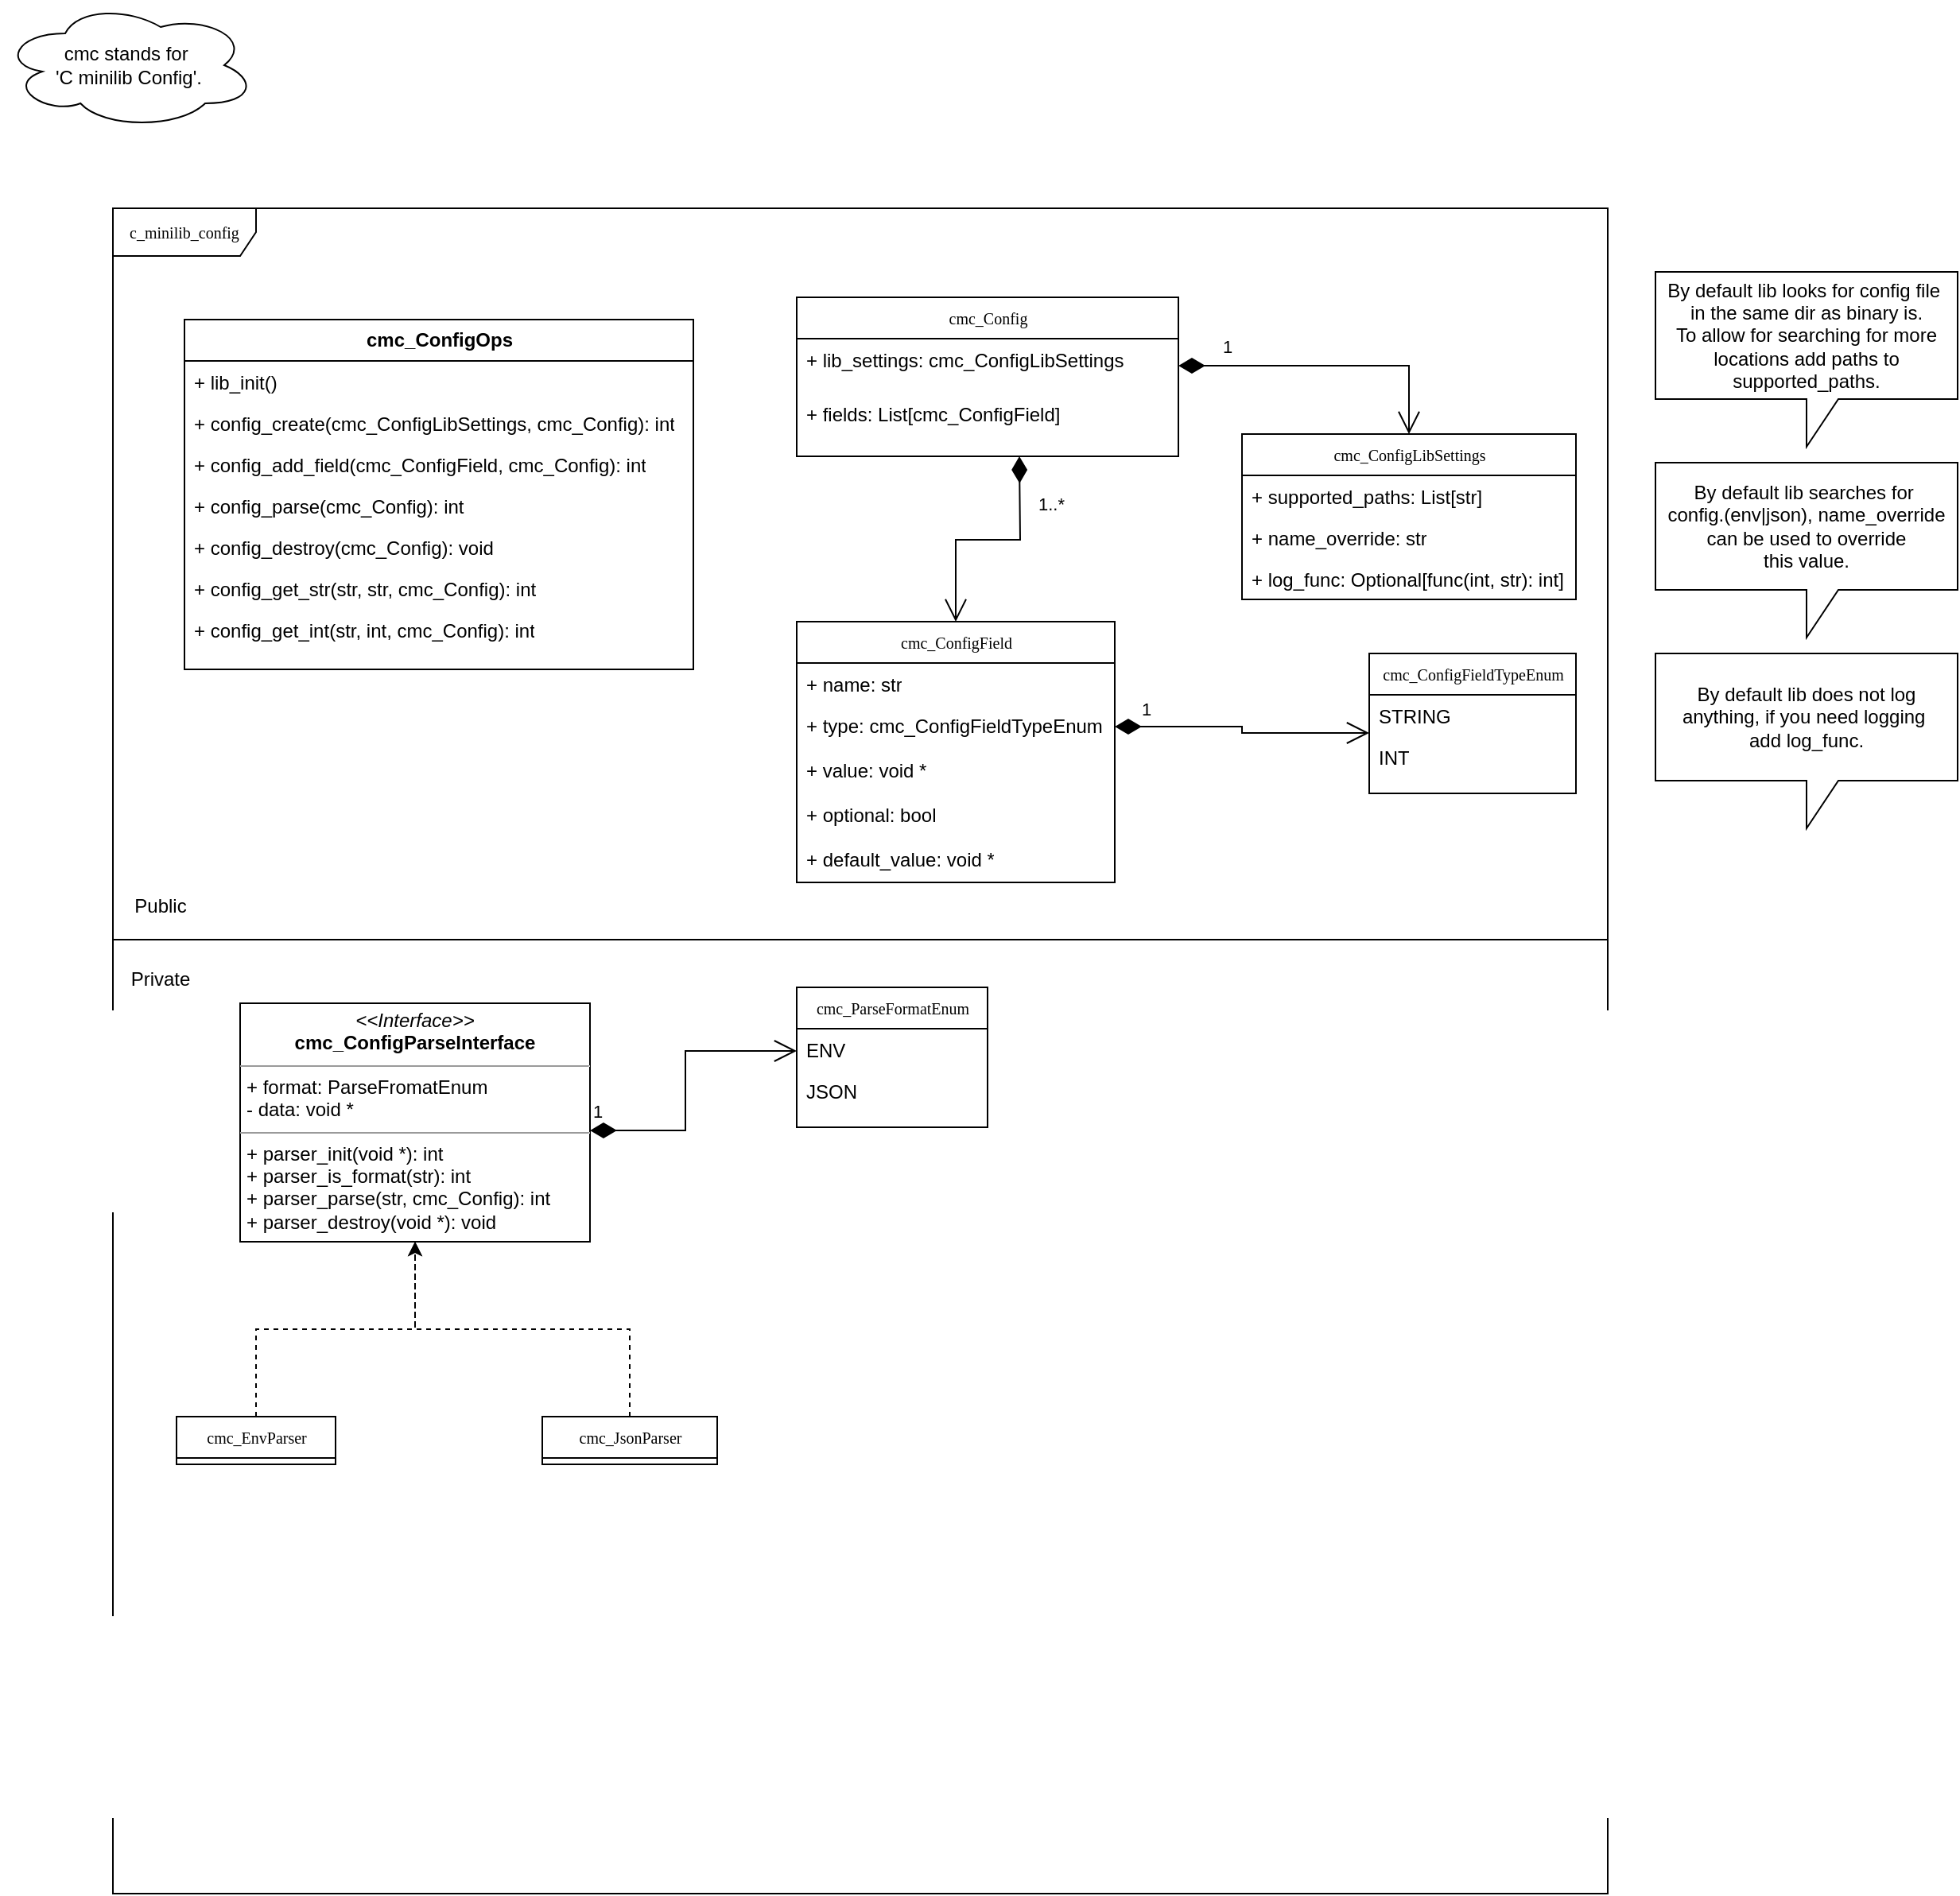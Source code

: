 <mxfile version="26.1.3" pages="2">
  <diagram name="Data structures" id="c4acf3e9-155e-7222-9cf6-157b1a14988f">
    <mxGraphModel dx="2106" dy="2725" grid="1" gridSize="10" guides="1" tooltips="1" connect="1" arrows="1" fold="1" page="1" pageScale="1" pageWidth="850" pageHeight="1100" background="none" math="0" shadow="0">
      <root>
        <mxCell id="0" />
        <mxCell id="1" parent="0" />
        <mxCell id="17acba5748e5396b-20" value="cmc_ConfigLibSettings" style="swimlane;html=1;fontStyle=0;childLayout=stackLayout;horizontal=1;startSize=26;fillColor=none;horizontalStack=0;resizeParent=1;resizeLast=0;collapsible=1;marginBottom=0;swimlaneFillColor=#ffffff;rounded=0;shadow=0;comic=0;labelBackgroundColor=none;strokeWidth=1;fontFamily=Verdana;fontSize=10;align=center;" parent="1" vertex="1">
          <mxGeometry x="730" y="182" width="210" height="104" as="geometry">
            <mxRectangle x="350" y="42" width="80" height="30" as="alternateBounds" />
          </mxGeometry>
        </mxCell>
        <mxCell id="17acba5748e5396b-21" value="+ supported_paths: List[str]" style="text;html=1;strokeColor=none;fillColor=none;align=left;verticalAlign=top;spacingLeft=4;spacingRight=4;whiteSpace=wrap;overflow=hidden;rotatable=0;points=[[0,0.5],[1,0.5]];portConstraint=eastwest;" parent="17acba5748e5396b-20" vertex="1">
          <mxGeometry y="26" width="210" height="26" as="geometry" />
        </mxCell>
        <mxCell id="17acba5748e5396b-24" value="+ name_override: str" style="text;html=1;strokeColor=none;fillColor=none;align=left;verticalAlign=top;spacingLeft=4;spacingRight=4;whiteSpace=wrap;overflow=hidden;rotatable=0;points=[[0,0.5],[1,0.5]];portConstraint=eastwest;" parent="17acba5748e5396b-20" vertex="1">
          <mxGeometry y="52" width="210" height="26" as="geometry" />
        </mxCell>
        <mxCell id="7bNe5wSm_ZK88d3_lxAd-1" value="+ log_func: Optional[func(int, str): int]" style="text;html=1;strokeColor=none;fillColor=none;align=left;verticalAlign=top;spacingLeft=4;spacingRight=4;whiteSpace=wrap;overflow=hidden;rotatable=0;points=[[0,0.5],[1,0.5]];portConstraint=eastwest;" vertex="1" parent="17acba5748e5396b-20">
          <mxGeometry y="78" width="210" height="26" as="geometry" />
        </mxCell>
        <mxCell id="fTavBBmCNY1JCzPe186X-1" value="cmc_Config" style="swimlane;html=1;fontStyle=0;childLayout=stackLayout;horizontal=1;startSize=26;fillColor=none;horizontalStack=0;resizeParent=1;resizeLast=0;collapsible=1;marginBottom=0;swimlaneFillColor=#ffffff;rounded=0;shadow=0;comic=0;labelBackgroundColor=none;strokeWidth=1;fontFamily=Verdana;fontSize=10;align=center;" parent="1" vertex="1">
          <mxGeometry x="450" y="96" width="240" height="100" as="geometry" />
        </mxCell>
        <mxCell id="fTavBBmCNY1JCzPe186X-3" value="+ lib_settings: cmc_ConfigLibSettings" style="text;html=1;strokeColor=none;fillColor=none;align=left;verticalAlign=top;spacingLeft=4;spacingRight=4;whiteSpace=wrap;overflow=hidden;rotatable=0;points=[[0,0.5],[1,0.5]];portConstraint=eastwest;" parent="fTavBBmCNY1JCzPe186X-1" vertex="1">
          <mxGeometry y="26" width="240" height="34" as="geometry" />
        </mxCell>
        <mxCell id="fTavBBmCNY1JCzPe186X-2" value="+ fields: List[cmc_ConfigField]" style="text;html=1;strokeColor=none;fillColor=none;align=left;verticalAlign=top;spacingLeft=4;spacingRight=4;whiteSpace=wrap;overflow=hidden;rotatable=0;points=[[0,0.5],[1,0.5]];portConstraint=eastwest;" parent="fTavBBmCNY1JCzPe186X-1" vertex="1">
          <mxGeometry y="60" width="240" height="26" as="geometry" />
        </mxCell>
        <mxCell id="fTavBBmCNY1JCzPe186X-5" value="cmc_ConfigField" style="swimlane;html=1;fontStyle=0;childLayout=stackLayout;horizontal=1;startSize=26;fillColor=none;horizontalStack=0;resizeParent=1;resizeLast=0;collapsible=1;marginBottom=0;swimlaneFillColor=#ffffff;rounded=0;shadow=0;comic=0;labelBackgroundColor=none;strokeWidth=1;fontFamily=Verdana;fontSize=10;align=center;" parent="1" vertex="1">
          <mxGeometry x="450" y="300" width="200" height="164" as="geometry" />
        </mxCell>
        <mxCell id="fTavBBmCNY1JCzPe186X-6" value="+ name: str" style="text;html=1;strokeColor=none;fillColor=none;align=left;verticalAlign=top;spacingLeft=4;spacingRight=4;whiteSpace=wrap;overflow=hidden;rotatable=0;points=[[0,0.5],[1,0.5]];portConstraint=eastwest;" parent="fTavBBmCNY1JCzPe186X-5" vertex="1">
          <mxGeometry y="26" width="200" height="26" as="geometry" />
        </mxCell>
        <mxCell id="fTavBBmCNY1JCzPe186X-7" value="+ type: cmc_ConfigFieldTypeEnum" style="text;html=1;strokeColor=none;fillColor=none;align=left;verticalAlign=top;spacingLeft=4;spacingRight=4;whiteSpace=wrap;overflow=hidden;rotatable=0;points=[[0,0.5],[1,0.5]];portConstraint=eastwest;" parent="fTavBBmCNY1JCzPe186X-5" vertex="1">
          <mxGeometry y="52" width="200" height="28" as="geometry" />
        </mxCell>
        <mxCell id="fTavBBmCNY1JCzPe186X-14" value="+ value: void *" style="text;html=1;strokeColor=none;fillColor=none;align=left;verticalAlign=top;spacingLeft=4;spacingRight=4;whiteSpace=wrap;overflow=hidden;rotatable=0;points=[[0,0.5],[1,0.5]];portConstraint=eastwest;" parent="fTavBBmCNY1JCzPe186X-5" vertex="1">
          <mxGeometry y="80" width="200" height="28" as="geometry" />
        </mxCell>
        <mxCell id="lc1ZYweIaqk8mt9GpcHj-3" value="+ optional: bool" style="text;html=1;strokeColor=none;fillColor=none;align=left;verticalAlign=top;spacingLeft=4;spacingRight=4;whiteSpace=wrap;overflow=hidden;rotatable=0;points=[[0,0.5],[1,0.5]];portConstraint=eastwest;" vertex="1" parent="fTavBBmCNY1JCzPe186X-5">
          <mxGeometry y="108" width="200" height="28" as="geometry" />
        </mxCell>
        <mxCell id="lc1ZYweIaqk8mt9GpcHj-2" value="+ default_value: void *" style="text;html=1;strokeColor=none;fillColor=none;align=left;verticalAlign=top;spacingLeft=4;spacingRight=4;whiteSpace=wrap;overflow=hidden;rotatable=0;points=[[0,0.5],[1,0.5]];portConstraint=eastwest;" vertex="1" parent="fTavBBmCNY1JCzPe186X-5">
          <mxGeometry y="136" width="200" height="28" as="geometry" />
        </mxCell>
        <mxCell id="fTavBBmCNY1JCzPe186X-10" value="cmc_ConfigFieldTypeEnum" style="swimlane;html=1;fontStyle=0;childLayout=stackLayout;horizontal=1;startSize=26;fillColor=none;horizontalStack=0;resizeParent=1;resizeLast=0;collapsible=1;marginBottom=0;swimlaneFillColor=#ffffff;rounded=0;shadow=0;comic=0;labelBackgroundColor=none;strokeWidth=1;fontFamily=Verdana;fontSize=10;align=center;" parent="1" vertex="1">
          <mxGeometry x="810" y="320" width="130" height="88" as="geometry" />
        </mxCell>
        <mxCell id="fTavBBmCNY1JCzPe186X-11" value="STRING" style="text;html=1;strokeColor=none;fillColor=none;align=left;verticalAlign=top;spacingLeft=4;spacingRight=4;whiteSpace=wrap;overflow=hidden;rotatable=0;points=[[0,0.5],[1,0.5]];portConstraint=eastwest;" parent="fTavBBmCNY1JCzPe186X-10" vertex="1">
          <mxGeometry y="26" width="130" height="26" as="geometry" />
        </mxCell>
        <mxCell id="fTavBBmCNY1JCzPe186X-12" value="INT" style="text;html=1;strokeColor=none;fillColor=none;align=left;verticalAlign=top;spacingLeft=4;spacingRight=4;whiteSpace=wrap;overflow=hidden;rotatable=0;points=[[0,0.5],[1,0.5]];portConstraint=eastwest;" parent="fTavBBmCNY1JCzPe186X-10" vertex="1">
          <mxGeometry y="52" width="130" height="26" as="geometry" />
        </mxCell>
        <mxCell id="fTavBBmCNY1JCzPe186X-25" value="1" style="endArrow=open;html=1;endSize=12;startArrow=diamondThin;startSize=14;startFill=1;edgeStyle=orthogonalEdgeStyle;align=left;verticalAlign=bottom;rounded=0;entryX=0;entryY=0.923;entryDx=0;entryDy=0;entryPerimeter=0;exitX=1;exitY=0.5;exitDx=0;exitDy=0;" parent="1" edge="1" target="fTavBBmCNY1JCzPe186X-11" source="fTavBBmCNY1JCzPe186X-7">
          <mxGeometry x="-0.818" y="2" relative="1" as="geometry">
            <mxPoint x="650" y="348" as="sourcePoint" />
            <mxPoint x="760" y="348" as="targetPoint" />
            <mxPoint as="offset" />
          </mxGeometry>
        </mxCell>
        <mxCell id="fTavBBmCNY1JCzPe186X-26" value="1..*" style="endArrow=open;html=1;endSize=12;startArrow=diamondThin;startSize=14;startFill=1;edgeStyle=orthogonalEdgeStyle;align=left;verticalAlign=bottom;rounded=0;entryX=0.5;entryY=0;entryDx=0;entryDy=0;" parent="1" target="fTavBBmCNY1JCzPe186X-5" edge="1">
          <mxGeometry x="-0.455" y="10" relative="1" as="geometry">
            <mxPoint x="590" y="196" as="sourcePoint" />
            <mxPoint x="730" y="186" as="targetPoint" />
            <mxPoint as="offset" />
          </mxGeometry>
        </mxCell>
        <mxCell id="fTavBBmCNY1JCzPe186X-27" value="1" style="endArrow=open;html=1;endSize=12;startArrow=diamondThin;startSize=14;startFill=1;edgeStyle=orthogonalEdgeStyle;align=left;verticalAlign=bottom;rounded=0;entryX=0.5;entryY=0;entryDx=0;entryDy=0;" parent="1" source="fTavBBmCNY1JCzPe186X-3" target="17acba5748e5396b-20" edge="1">
          <mxGeometry x="-0.728" y="3" relative="1" as="geometry">
            <mxPoint x="660" y="126" as="sourcePoint" />
            <mxPoint x="820" y="126" as="targetPoint" />
            <mxPoint as="offset" />
          </mxGeometry>
        </mxCell>
        <mxCell id="fTavBBmCNY1JCzPe186X-28" value="&lt;b style=&quot;font-family: Helvetica; font-size: 12px;&quot;&gt;cmc_ConfigOps&lt;/b&gt;" style="swimlane;html=1;fontStyle=0;childLayout=stackLayout;horizontal=1;startSize=26;fillColor=none;horizontalStack=0;resizeParent=1;resizeLast=0;collapsible=1;marginBottom=0;swimlaneFillColor=#ffffff;rounded=0;shadow=0;comic=0;labelBackgroundColor=none;strokeWidth=1;fontFamily=Verdana;fontSize=10;align=center;" parent="1" vertex="1">
          <mxGeometry x="65" y="110" width="320" height="220" as="geometry" />
        </mxCell>
        <mxCell id="fTavBBmCNY1JCzPe186X-30" value="+ lib_init()" style="text;html=1;strokeColor=none;fillColor=none;align=left;verticalAlign=top;spacingLeft=4;spacingRight=4;whiteSpace=wrap;overflow=hidden;rotatable=0;points=[[0,0.5],[1,0.5]];portConstraint=eastwest;" parent="fTavBBmCNY1JCzPe186X-28" vertex="1">
          <mxGeometry y="26" width="320" height="26" as="geometry" />
        </mxCell>
        <mxCell id="fTavBBmCNY1JCzPe186X-31" value="&lt;div&gt;+ config_create(cmc_ConfigLibSettings, cmc_Config): int&lt;/div&gt;&lt;div&gt;&lt;br&gt;&lt;/div&gt;" style="text;html=1;strokeColor=none;fillColor=none;align=left;verticalAlign=top;spacingLeft=4;spacingRight=4;whiteSpace=wrap;overflow=hidden;rotatable=0;points=[[0,0.5],[1,0.5]];portConstraint=eastwest;" parent="fTavBBmCNY1JCzPe186X-28" vertex="1">
          <mxGeometry y="52" width="320" height="26" as="geometry" />
        </mxCell>
        <mxCell id="fTavBBmCNY1JCzPe186X-32" value="+ config_add_field(cmc_ConfigField, cmc_Config): int" style="text;html=1;strokeColor=none;fillColor=none;align=left;verticalAlign=top;spacingLeft=4;spacingRight=4;whiteSpace=wrap;overflow=hidden;rotatable=0;points=[[0,0.5],[1,0.5]];portConstraint=eastwest;" parent="fTavBBmCNY1JCzPe186X-28" vertex="1">
          <mxGeometry y="78" width="320" height="26" as="geometry" />
        </mxCell>
        <mxCell id="fTavBBmCNY1JCzPe186X-33" value="&lt;div&gt;+ config_parse(cmc_Config): int&lt;/div&gt;&lt;div&gt;&lt;br&gt;&lt;/div&gt;" style="text;html=1;strokeColor=none;fillColor=none;align=left;verticalAlign=top;spacingLeft=4;spacingRight=4;whiteSpace=wrap;overflow=hidden;rotatable=0;points=[[0,0.5],[1,0.5]];portConstraint=eastwest;" parent="fTavBBmCNY1JCzPe186X-28" vertex="1">
          <mxGeometry y="104" width="320" height="26" as="geometry" />
        </mxCell>
        <mxCell id="fTavBBmCNY1JCzPe186X-34" value="&lt;div&gt;+ config_destroy(cmc_Config): void&lt;/div&gt;&lt;div&gt;&lt;br&gt;&lt;/div&gt;&lt;div&gt;&lt;br&gt;&lt;/div&gt;" style="text;html=1;strokeColor=none;fillColor=none;align=left;verticalAlign=top;spacingLeft=4;spacingRight=4;whiteSpace=wrap;overflow=hidden;rotatable=0;points=[[0,0.5],[1,0.5]];portConstraint=eastwest;" parent="fTavBBmCNY1JCzPe186X-28" vertex="1">
          <mxGeometry y="130" width="320" height="26" as="geometry" />
        </mxCell>
        <mxCell id="fTavBBmCNY1JCzPe186X-35" value="+ config_get_str(str, str, cmc_Config): int" style="text;html=1;strokeColor=none;fillColor=none;align=left;verticalAlign=top;spacingLeft=4;spacingRight=4;whiteSpace=wrap;overflow=hidden;rotatable=0;points=[[0,0.5],[1,0.5]];portConstraint=eastwest;" parent="fTavBBmCNY1JCzPe186X-28" vertex="1">
          <mxGeometry y="156" width="320" height="26" as="geometry" />
        </mxCell>
        <mxCell id="fTavBBmCNY1JCzPe186X-36" value="&lt;span style=&quot;text-wrap-mode: nowrap;&quot;&gt;+ config_get_int(str, int, cmc_Config): int&lt;/span&gt;" style="text;html=1;strokeColor=none;fillColor=none;align=left;verticalAlign=top;spacingLeft=4;spacingRight=4;whiteSpace=wrap;overflow=hidden;rotatable=0;points=[[0,0.5],[1,0.5]];portConstraint=eastwest;" parent="fTavBBmCNY1JCzPe186X-28" vertex="1">
          <mxGeometry y="182" width="320" height="26" as="geometry" />
        </mxCell>
        <mxCell id="fTavBBmCNY1JCzPe186X-44" value="Public" style="text;html=1;align=center;verticalAlign=middle;whiteSpace=wrap;rounded=0;" parent="1" vertex="1">
          <mxGeometry x="20" y="464" width="60" height="30" as="geometry" />
        </mxCell>
        <mxCell id="fTavBBmCNY1JCzPe186X-45" value="Private" style="text;html=1;align=center;verticalAlign=middle;whiteSpace=wrap;rounded=0;" parent="1" vertex="1">
          <mxGeometry x="20" y="510" width="60" height="30" as="geometry" />
        </mxCell>
        <mxCell id="fTavBBmCNY1JCzPe186X-46" value="cmc_ParseFormatEnum" style="swimlane;html=1;fontStyle=0;childLayout=stackLayout;horizontal=1;startSize=26;fillColor=none;horizontalStack=0;resizeParent=1;resizeLast=0;collapsible=1;marginBottom=0;swimlaneFillColor=#ffffff;rounded=0;shadow=0;comic=0;labelBackgroundColor=none;strokeWidth=1;fontFamily=Verdana;fontSize=10;align=center;" parent="1" vertex="1">
          <mxGeometry x="450" y="530" width="120" height="88" as="geometry" />
        </mxCell>
        <mxCell id="fTavBBmCNY1JCzPe186X-47" value="ENV" style="text;html=1;strokeColor=none;fillColor=none;align=left;verticalAlign=top;spacingLeft=4;spacingRight=4;whiteSpace=wrap;overflow=hidden;rotatable=0;points=[[0,0.5],[1,0.5]];portConstraint=eastwest;" parent="fTavBBmCNY1JCzPe186X-46" vertex="1">
          <mxGeometry y="26" width="120" height="26" as="geometry" />
        </mxCell>
        <mxCell id="fTavBBmCNY1JCzPe186X-48" value="JSON" style="text;html=1;strokeColor=none;fillColor=none;align=left;verticalAlign=top;spacingLeft=4;spacingRight=4;whiteSpace=wrap;overflow=hidden;rotatable=0;points=[[0,0.5],[1,0.5]];portConstraint=eastwest;" parent="fTavBBmCNY1JCzPe186X-46" vertex="1">
          <mxGeometry y="52" width="120" height="26" as="geometry" />
        </mxCell>
        <mxCell id="fTavBBmCNY1JCzPe186X-52" value="&lt;p style=&quot;margin:0px;margin-top:4px;text-align:center;&quot;&gt;&lt;i&gt;&amp;lt;&amp;lt;Interface&amp;gt;&amp;gt;&lt;/i&gt;&lt;br&gt;&lt;b&gt;cmc_ConfigParseInterface&lt;/b&gt;&lt;/p&gt;&lt;hr size=&quot;1&quot;&gt;&lt;p style=&quot;margin:0px;margin-left:4px;&quot;&gt;+ format: ParseFromatEnum&lt;br&gt;&lt;/p&gt;&lt;p style=&quot;margin:0px;margin-left:4px;&quot;&gt;- data: void *&lt;/p&gt;&lt;hr size=&quot;1&quot;&gt;&lt;p style=&quot;margin:0px;margin-left:4px;&quot;&gt;+ parser_init(void *): int&lt;br&gt;+ parser_is_format(str): int&lt;/p&gt;&lt;p style=&quot;margin:0px;margin-left:4px;&quot;&gt;+ parser_parse(str, cmc_Config): int&lt;br&gt;+ parser_destroy(void *): void&lt;/p&gt;" style="verticalAlign=top;align=left;overflow=fill;fontSize=12;fontFamily=Helvetica;html=1;rounded=0;shadow=0;comic=0;labelBackgroundColor=none;strokeWidth=1" parent="1" vertex="1">
          <mxGeometry x="100" y="540" width="220" height="150" as="geometry" />
        </mxCell>
        <mxCell id="fTavBBmCNY1JCzPe186X-64" value="" style="edgeStyle=orthogonalEdgeStyle;rounded=0;orthogonalLoop=1;jettySize=auto;html=1;dashed=1;" parent="1" source="fTavBBmCNY1JCzPe186X-54" target="fTavBBmCNY1JCzPe186X-52" edge="1">
          <mxGeometry relative="1" as="geometry" />
        </mxCell>
        <mxCell id="fTavBBmCNY1JCzPe186X-54" value="cmc_EnvParser" style="swimlane;html=1;fontStyle=0;childLayout=stackLayout;horizontal=1;startSize=26;fillColor=none;horizontalStack=0;resizeParent=1;resizeLast=0;collapsible=1;marginBottom=0;swimlaneFillColor=#ffffff;rounded=0;shadow=0;comic=0;labelBackgroundColor=none;strokeWidth=1;fontFamily=Verdana;fontSize=10;align=center;" parent="1" vertex="1" collapsed="1">
          <mxGeometry x="60" y="800" width="100" height="30" as="geometry">
            <mxRectangle x="60" y="770" width="160" height="70" as="alternateBounds" />
          </mxGeometry>
        </mxCell>
        <mxCell id="fTavBBmCNY1JCzPe186X-66" value="" style="edgeStyle=orthogonalEdgeStyle;rounded=0;orthogonalLoop=1;jettySize=auto;html=1;entryX=0.5;entryY=1;entryDx=0;entryDy=0;dashed=1;" parent="1" source="fTavBBmCNY1JCzPe186X-62" target="fTavBBmCNY1JCzPe186X-52" edge="1">
          <mxGeometry relative="1" as="geometry">
            <mxPoint x="370" y="685" as="targetPoint" />
          </mxGeometry>
        </mxCell>
        <mxCell id="fTavBBmCNY1JCzPe186X-62" value="cmc_JsonParser" style="swimlane;html=1;fontStyle=0;childLayout=stackLayout;horizontal=1;startSize=26;fillColor=none;horizontalStack=0;resizeParent=1;resizeLast=0;collapsible=1;marginBottom=0;swimlaneFillColor=#ffffff;rounded=0;shadow=0;comic=0;labelBackgroundColor=none;strokeWidth=1;fontFamily=Verdana;fontSize=10;align=center;" parent="1" vertex="1" collapsed="1">
          <mxGeometry x="290" y="800" width="110" height="30" as="geometry">
            <mxRectangle x="290" y="770" width="160" height="70" as="alternateBounds" />
          </mxGeometry>
        </mxCell>
        <mxCell id="fTavBBmCNY1JCzPe186X-67" value="1" style="endArrow=open;html=1;endSize=12;startArrow=diamondThin;startSize=14;startFill=1;edgeStyle=orthogonalEdgeStyle;align=left;verticalAlign=bottom;rounded=0;" parent="1" edge="1">
          <mxGeometry x="-1" y="3" relative="1" as="geometry">
            <mxPoint x="320" y="620" as="sourcePoint" />
            <mxPoint x="450" y="570" as="targetPoint" />
            <Array as="points">
              <mxPoint x="380" y="620" />
              <mxPoint x="380" y="570" />
            </Array>
          </mxGeometry>
        </mxCell>
        <mxCell id="fTavBBmCNY1JCzPe186X-71" value="cmc stands for&amp;nbsp;&lt;div&gt;&#39;C minilib Config&#39;.&lt;/div&gt;" style="ellipse;shape=cloud;whiteSpace=wrap;html=1;" parent="1" vertex="1">
          <mxGeometry x="-50" y="-90" width="160" height="80" as="geometry" />
        </mxCell>
        <mxCell id="JeHgaarmfqv1zzxnwQzg-4" value="By default lib searches for&amp;nbsp;&lt;br&gt;config.(env|json), name_override can be used to override&lt;div&gt;this value.&lt;/div&gt;" style="shape=callout;whiteSpace=wrap;html=1;perimeter=calloutPerimeter;" vertex="1" parent="1">
          <mxGeometry x="990" y="200" width="190" height="110" as="geometry" />
        </mxCell>
        <mxCell id="JeHgaarmfqv1zzxnwQzg-6" value="By default lib looks for config file&amp;nbsp;&lt;div&gt;in the same dir as binary is.&lt;/div&gt;&lt;div&gt;To allow for searching for more locations add paths to supported_paths.&lt;/div&gt;" style="shape=callout;whiteSpace=wrap;html=1;perimeter=calloutPerimeter;" vertex="1" parent="1">
          <mxGeometry x="990" y="80" width="190" height="110" as="geometry" />
        </mxCell>
        <mxCell id="fTavBBmCNY1JCzPe186X-43" value="" style="endArrow=none;html=1;rounded=0;" parent="1" edge="1">
          <mxGeometry width="50" height="50" relative="1" as="geometry">
            <mxPoint x="20" y="500" as="sourcePoint" />
            <mxPoint x="960" y="500" as="targetPoint" />
          </mxGeometry>
        </mxCell>
        <mxCell id="7bNe5wSm_ZK88d3_lxAd-2" value="By default lib does not log anything, if you need logging&amp;nbsp;&lt;br&gt;&lt;div&gt;add log_func.&lt;/div&gt;" style="shape=callout;whiteSpace=wrap;html=1;perimeter=calloutPerimeter;" vertex="1" parent="1">
          <mxGeometry x="990" y="320" width="190" height="110" as="geometry" />
        </mxCell>
        <mxCell id="BcuSxMNXjEnMker8WTlD-1" value="c_minilib_config" style="shape=umlFrame;whiteSpace=wrap;html=1;rounded=0;shadow=0;comic=0;labelBackgroundColor=none;strokeWidth=1;fontFamily=Verdana;fontSize=10;align=center;width=90;height=30;movable=1;resizable=1;rotatable=1;deletable=1;editable=1;locked=0;connectable=1;" vertex="1" parent="1">
          <mxGeometry x="20" y="40" width="940" height="1060" as="geometry" />
        </mxCell>
      </root>
    </mxGraphModel>
  </diagram>
  <diagram id="eSAZJckSD9APAwyUzNQQ" name="Flow">
    <mxGraphModel dx="866" dy="1121" grid="1" gridSize="10" guides="1" tooltips="1" connect="1" arrows="1" fold="1" page="1" pageScale="1" pageWidth="850" pageHeight="1100" math="0" shadow="0">
      <root>
        <mxCell id="0" />
        <mxCell id="1" parent="0" />
        <mxCell id="dh92VzLmvfLHDKW4ut8s-1" value="Thread 1" style="swimlane;whiteSpace=wrap" vertex="1" parent="1">
          <mxGeometry x="164.5" y="128" width="280" height="570" as="geometry" />
        </mxCell>
        <mxCell id="dh92VzLmvfLHDKW4ut8s-2" value="" style="ellipse;shape=startState;fillColor=#000000;strokeColor=#ff0000;" vertex="1" parent="dh92VzLmvfLHDKW4ut8s-1">
          <mxGeometry x="100" y="40" width="30" height="30" as="geometry" />
        </mxCell>
        <mxCell id="dh92VzLmvfLHDKW4ut8s-3" value="" style="edgeStyle=elbowEdgeStyle;elbow=horizontal;verticalAlign=bottom;endArrow=open;endSize=8;strokeColor=#FF0000;endFill=1;rounded=0" edge="1" parent="dh92VzLmvfLHDKW4ut8s-1" source="dh92VzLmvfLHDKW4ut8s-2" target="dh92VzLmvfLHDKW4ut8s-4">
          <mxGeometry x="100" y="40" as="geometry">
            <mxPoint x="115" y="110" as="targetPoint" />
          </mxGeometry>
        </mxCell>
        <mxCell id="dh92VzLmvfLHDKW4ut8s-4" value="idle" style="" vertex="1" parent="dh92VzLmvfLHDKW4ut8s-1">
          <mxGeometry x="60" y="110" width="110" height="50" as="geometry" />
        </mxCell>
        <mxCell id="dh92VzLmvfLHDKW4ut8s-5" value="user action" style="" vertex="1" parent="dh92VzLmvfLHDKW4ut8s-1">
          <mxGeometry x="60" y="220" width="110" height="50" as="geometry" />
        </mxCell>
        <mxCell id="dh92VzLmvfLHDKW4ut8s-6" value="" style="endArrow=open;strokeColor=#FF0000;endFill=1;rounded=0" edge="1" parent="dh92VzLmvfLHDKW4ut8s-1" source="dh92VzLmvfLHDKW4ut8s-4" target="dh92VzLmvfLHDKW4ut8s-5">
          <mxGeometry relative="1" as="geometry" />
        </mxCell>
        <mxCell id="dh92VzLmvfLHDKW4ut8s-7" value="post command" style="" vertex="1" parent="dh92VzLmvfLHDKW4ut8s-1">
          <mxGeometry x="60" y="325" width="110" height="50" as="geometry" />
        </mxCell>
        <mxCell id="dh92VzLmvfLHDKW4ut8s-8" value="" style="endArrow=open;strokeColor=#FF0000;endFill=1;rounded=0" edge="1" parent="dh92VzLmvfLHDKW4ut8s-1" source="dh92VzLmvfLHDKW4ut8s-5" target="dh92VzLmvfLHDKW4ut8s-7">
          <mxGeometry relative="1" as="geometry" />
        </mxCell>
        <mxCell id="dh92VzLmvfLHDKW4ut8s-9" value="" style="edgeStyle=elbowEdgeStyle;elbow=horizontal;strokeColor=#FF0000;endArrow=open;endFill=1;rounded=0" edge="1" parent="dh92VzLmvfLHDKW4ut8s-1" source="dh92VzLmvfLHDKW4ut8s-7" target="dh92VzLmvfLHDKW4ut8s-4">
          <mxGeometry width="100" height="100" relative="1" as="geometry">
            <mxPoint x="160" y="290" as="sourcePoint" />
            <mxPoint x="260" y="190" as="targetPoint" />
            <Array as="points">
              <mxPoint x="30" y="250" />
            </Array>
          </mxGeometry>
        </mxCell>
        <mxCell id="dh92VzLmvfLHDKW4ut8s-10" value="Thread 2" style="swimlane;whiteSpace=wrap" vertex="1" parent="1">
          <mxGeometry x="444.5" y="128" width="280" height="570" as="geometry" />
        </mxCell>
        <mxCell id="dh92VzLmvfLHDKW4ut8s-11" value="" style="ellipse;shape=startState;fillColor=#000000;strokeColor=#ff0000;" vertex="1" parent="dh92VzLmvfLHDKW4ut8s-10">
          <mxGeometry x="60" y="40" width="30" height="30" as="geometry" />
        </mxCell>
        <mxCell id="dh92VzLmvfLHDKW4ut8s-12" value="" style="edgeStyle=elbowEdgeStyle;elbow=horizontal;verticalAlign=bottom;endArrow=open;endSize=8;strokeColor=#FF0000;endFill=1;rounded=0" edge="1" parent="dh92VzLmvfLHDKW4ut8s-10" source="dh92VzLmvfLHDKW4ut8s-11" target="dh92VzLmvfLHDKW4ut8s-13">
          <mxGeometry x="40" y="20" as="geometry">
            <mxPoint x="55" y="90" as="targetPoint" />
          </mxGeometry>
        </mxCell>
        <mxCell id="dh92VzLmvfLHDKW4ut8s-13" value="idle" style="" vertex="1" parent="dh92VzLmvfLHDKW4ut8s-10">
          <mxGeometry x="20" y="110" width="110" height="50" as="geometry" />
        </mxCell>
        <mxCell id="dh92VzLmvfLHDKW4ut8s-14" value="check for &#xa;new commands" style="" vertex="1" parent="dh92VzLmvfLHDKW4ut8s-10">
          <mxGeometry x="20" y="220" width="110" height="50" as="geometry" />
        </mxCell>
        <mxCell id="dh92VzLmvfLHDKW4ut8s-15" value="" style="endArrow=open;strokeColor=#FF0000;endFill=1;rounded=0" edge="1" parent="dh92VzLmvfLHDKW4ut8s-10" source="dh92VzLmvfLHDKW4ut8s-13" target="dh92VzLmvfLHDKW4ut8s-14">
          <mxGeometry relative="1" as="geometry" />
        </mxCell>
        <mxCell id="dh92VzLmvfLHDKW4ut8s-16" value="command queue" style="" vertex="1" parent="dh92VzLmvfLHDKW4ut8s-10">
          <mxGeometry x="20" y="325" width="110" height="50" as="geometry" />
        </mxCell>
        <mxCell id="dh92VzLmvfLHDKW4ut8s-17" value="" style="endArrow=open;strokeColor=#FF0000;endFill=1;rounded=0" edge="1" parent="dh92VzLmvfLHDKW4ut8s-10" source="dh92VzLmvfLHDKW4ut8s-14" target="dh92VzLmvfLHDKW4ut8s-16">
          <mxGeometry relative="1" as="geometry" />
        </mxCell>
        <mxCell id="dh92VzLmvfLHDKW4ut8s-18" value="queue empty" style="rhombus;fillColor=#ffffc0;strokeColor=#ff0000;" vertex="1" parent="dh92VzLmvfLHDKW4ut8s-10">
          <mxGeometry x="150" y="225" width="80" height="40" as="geometry" />
        </mxCell>
        <mxCell id="dh92VzLmvfLHDKW4ut8s-19" value="yes" style="edgeStyle=elbowEdgeStyle;elbow=horizontal;align=left;verticalAlign=bottom;endArrow=open;endSize=8;strokeColor=#FF0000;exitX=0.5;exitY=0;endFill=1;rounded=0;entryX=0.75;entryY=0.5;entryPerimeter=0" edge="1" parent="dh92VzLmvfLHDKW4ut8s-10" source="dh92VzLmvfLHDKW4ut8s-18" target="dh92VzLmvfLHDKW4ut8s-22">
          <mxGeometry x="-1" relative="1" as="geometry">
            <mxPoint x="160" y="150" as="targetPoint" />
            <Array as="points">
              <mxPoint x="190" y="180" />
            </Array>
          </mxGeometry>
        </mxCell>
        <mxCell id="dh92VzLmvfLHDKW4ut8s-20" value="no" style="edgeStyle=elbowEdgeStyle;elbow=horizontal;align=left;verticalAlign=top;endArrow=open;endSize=8;strokeColor=#FF0000;endFill=1;rounded=0" edge="1" parent="dh92VzLmvfLHDKW4ut8s-10" source="dh92VzLmvfLHDKW4ut8s-18" target="dh92VzLmvfLHDKW4ut8s-24">
          <mxGeometry x="-1" relative="1" as="geometry">
            <mxPoint x="190" y="305" as="targetPoint" />
          </mxGeometry>
        </mxCell>
        <mxCell id="dh92VzLmvfLHDKW4ut8s-21" value="" style="endArrow=open;strokeColor=#FF0000;endFill=1;rounded=0" edge="1" parent="dh92VzLmvfLHDKW4ut8s-10" source="dh92VzLmvfLHDKW4ut8s-14" target="dh92VzLmvfLHDKW4ut8s-18">
          <mxGeometry relative="1" as="geometry" />
        </mxCell>
        <mxCell id="dh92VzLmvfLHDKW4ut8s-22" value="" style="shape=line;strokeWidth=6;strokeColor=#ff0000;rotation=90" vertex="1" parent="dh92VzLmvfLHDKW4ut8s-10">
          <mxGeometry x="130" y="127.5" width="50" height="15" as="geometry" />
        </mxCell>
        <mxCell id="dh92VzLmvfLHDKW4ut8s-23" value="" style="edgeStyle=elbowEdgeStyle;elbow=horizontal;verticalAlign=bottom;endArrow=open;endSize=8;strokeColor=#FF0000;endFill=1;rounded=0" edge="1" parent="dh92VzLmvfLHDKW4ut8s-10" source="dh92VzLmvfLHDKW4ut8s-22" target="dh92VzLmvfLHDKW4ut8s-13">
          <mxGeometry x="130" y="90" as="geometry">
            <mxPoint x="230" y="140" as="targetPoint" />
          </mxGeometry>
        </mxCell>
        <mxCell id="dh92VzLmvfLHDKW4ut8s-24" value="dispatch&#xa;command&#xa;worker thread" style="" vertex="1" parent="dh92VzLmvfLHDKW4ut8s-10">
          <mxGeometry x="140" y="325" width="110" height="50" as="geometry" />
        </mxCell>
        <mxCell id="dh92VzLmvfLHDKW4ut8s-25" value="critical&#xa;section" style="shape=note;whiteSpace=wrap;size=17" vertex="1" parent="dh92VzLmvfLHDKW4ut8s-10">
          <mxGeometry x="105" y="490" width="100" height="50" as="geometry" />
        </mxCell>
        <mxCell id="dh92VzLmvfLHDKW4ut8s-26" value="" style="endArrow=none;strokeColor=#FF0000;endFill=0;rounded=0;dashed=1" edge="1" parent="dh92VzLmvfLHDKW4ut8s-10" source="dh92VzLmvfLHDKW4ut8s-16" target="dh92VzLmvfLHDKW4ut8s-25">
          <mxGeometry relative="1" as="geometry" />
        </mxCell>
        <mxCell id="dh92VzLmvfLHDKW4ut8s-27" value="" style="whiteSpace=wrap;strokeColor=#FF0000;fillColor=#FF0000" vertex="1" parent="dh92VzLmvfLHDKW4ut8s-10">
          <mxGeometry x="245" y="395" width="5" height="45" as="geometry" />
        </mxCell>
        <mxCell id="dh92VzLmvfLHDKW4ut8s-28" value="" style="edgeStyle=elbowEdgeStyle;elbow=horizontal;entryX=0;entryY=0.5;strokeColor=#FF0000;endArrow=open;endFill=1;rounded=0" edge="1" parent="dh92VzLmvfLHDKW4ut8s-10" source="dh92VzLmvfLHDKW4ut8s-24" target="dh92VzLmvfLHDKW4ut8s-27">
          <mxGeometry width="100" height="100" relative="1" as="geometry">
            <mxPoint x="60" y="480" as="sourcePoint" />
            <mxPoint x="160" y="380" as="targetPoint" />
            <Array as="points">
              <mxPoint x="195" y="400" />
            </Array>
          </mxGeometry>
        </mxCell>
        <mxCell id="dh92VzLmvfLHDKW4ut8s-29" value="Thread 3" style="swimlane;whiteSpace=wrap" vertex="1" parent="1">
          <mxGeometry x="724.5" y="128" width="280" height="570" as="geometry" />
        </mxCell>
        <mxCell id="dh92VzLmvfLHDKW4ut8s-30" value="process&#xa;command" style="" vertex="1" parent="dh92VzLmvfLHDKW4ut8s-29">
          <mxGeometry x="90" y="405" width="110" height="50" as="geometry" />
        </mxCell>
        <mxCell id="dh92VzLmvfLHDKW4ut8s-31" value="" style="edgeStyle=elbowEdgeStyle;elbow=horizontal;strokeColor=#FF0000;endArrow=open;endFill=1;rounded=0;entryX=0.25;entryY=0.5;entryPerimeter=0" edge="1" parent="dh92VzLmvfLHDKW4ut8s-29" target="dh92VzLmvfLHDKW4ut8s-22">
          <mxGeometry width="100" height="100" relative="1" as="geometry">
            <mxPoint x="-30" y="410" as="sourcePoint" />
            <mxPoint x="-120" y="120" as="targetPoint" />
            <Array as="points">
              <mxPoint x="-10" y="135" />
            </Array>
          </mxGeometry>
        </mxCell>
        <mxCell id="dh92VzLmvfLHDKW4ut8s-32" value="" style="edgeStyle=none;strokeColor=#FF0000;endArrow=open;endFill=1;rounded=0" edge="1" parent="dh92VzLmvfLHDKW4ut8s-29" target="dh92VzLmvfLHDKW4ut8s-30">
          <mxGeometry width="100" height="100" relative="1" as="geometry">
            <mxPoint x="-30" y="429.5" as="sourcePoint" />
            <mxPoint x="90" y="429.5" as="targetPoint" />
          </mxGeometry>
        </mxCell>
        <mxCell id="dh92VzLmvfLHDKW4ut8s-33" value="" style="ellipse;shape=endState;fillColor=#000000;strokeColor=#ff0000" vertex="1" parent="dh92VzLmvfLHDKW4ut8s-29">
          <mxGeometry x="130" y="500" width="30" height="30" as="geometry" />
        </mxCell>
        <mxCell id="dh92VzLmvfLHDKW4ut8s-34" value="" style="endArrow=open;strokeColor=#FF0000;endFill=1;rounded=0" edge="1" parent="dh92VzLmvfLHDKW4ut8s-29" source="dh92VzLmvfLHDKW4ut8s-30" target="dh92VzLmvfLHDKW4ut8s-33">
          <mxGeometry relative="1" as="geometry" />
        </mxCell>
        <mxCell id="dh92VzLmvfLHDKW4ut8s-35" value="" style="endArrow=open;strokeColor=#FF0000;endFill=1;rounded=0" edge="1" parent="1" source="dh92VzLmvfLHDKW4ut8s-7" target="dh92VzLmvfLHDKW4ut8s-16">
          <mxGeometry relative="1" as="geometry" />
        </mxCell>
        <mxCell id="dh92VzLmvfLHDKW4ut8s-36" value="c minilib config" style="swimlane;whiteSpace=wrap" vertex="1" parent="1">
          <mxGeometry x="130" y="880" width="280" height="800" as="geometry" />
        </mxCell>
        <mxCell id="dh92VzLmvfLHDKW4ut8s-37" value="" style="ellipse;shape=startState;fillColor=#000000;strokeColor=#ff0000;" vertex="1" parent="dh92VzLmvfLHDKW4ut8s-36">
          <mxGeometry x="100" y="40" width="30" height="30" as="geometry" />
        </mxCell>
        <mxCell id="dh92VzLmvfLHDKW4ut8s-38" value="" style="edgeStyle=elbowEdgeStyle;elbow=horizontal;verticalAlign=bottom;endArrow=open;endSize=8;strokeColor=#FF0000;endFill=1;rounded=0" edge="1" parent="dh92VzLmvfLHDKW4ut8s-36" source="dh92VzLmvfLHDKW4ut8s-37" target="dh92VzLmvfLHDKW4ut8s-39">
          <mxGeometry x="100" y="40" as="geometry">
            <mxPoint x="115" y="110" as="targetPoint" />
          </mxGeometry>
        </mxCell>
        <mxCell id="dh92VzLmvfLHDKW4ut8s-39" value="initiate library" style="" vertex="1" parent="dh92VzLmvfLHDKW4ut8s-36">
          <mxGeometry x="60" y="110" width="110" height="50" as="geometry" />
        </mxCell>
        <mxCell id="dh92VzLmvfLHDKW4ut8s-40" value="create config" style="" vertex="1" parent="dh92VzLmvfLHDKW4ut8s-36">
          <mxGeometry x="60" y="220" width="110" height="50" as="geometry" />
        </mxCell>
        <mxCell id="dh92VzLmvfLHDKW4ut8s-41" value="" style="endArrow=open;strokeColor=#FF0000;endFill=1;rounded=0" edge="1" parent="dh92VzLmvfLHDKW4ut8s-36" source="dh92VzLmvfLHDKW4ut8s-39" target="dh92VzLmvfLHDKW4ut8s-40">
          <mxGeometry relative="1" as="geometry" />
        </mxCell>
        <mxCell id="dh92VzLmvfLHDKW4ut8s-42" value="add fields" style="" vertex="1" parent="dh92VzLmvfLHDKW4ut8s-36">
          <mxGeometry x="60" y="325" width="110" height="50" as="geometry" />
        </mxCell>
        <mxCell id="dh92VzLmvfLHDKW4ut8s-43" value="" style="endArrow=open;strokeColor=#FF0000;endFill=1;rounded=0" edge="1" parent="dh92VzLmvfLHDKW4ut8s-36" source="dh92VzLmvfLHDKW4ut8s-40" target="dh92VzLmvfLHDKW4ut8s-42">
          <mxGeometry relative="1" as="geometry" />
        </mxCell>
        <mxCell id="dh92VzLmvfLHDKW4ut8s-46" value="parse_config" style="" vertex="1" parent="dh92VzLmvfLHDKW4ut8s-36">
          <mxGeometry x="60" y="430" width="110" height="50" as="geometry" />
        </mxCell>
        <mxCell id="dh92VzLmvfLHDKW4ut8s-47" value="" style="endArrow=open;strokeColor=#FF0000;endFill=1;rounded=0" edge="1" parent="dh92VzLmvfLHDKW4ut8s-36" target="dh92VzLmvfLHDKW4ut8s-46">
          <mxGeometry relative="1" as="geometry">
            <mxPoint x="115" y="375" as="sourcePoint" />
          </mxGeometry>
        </mxCell>
        <mxCell id="dh92VzLmvfLHDKW4ut8s-48" value="use config&#xa;(get funcs)" style="" vertex="1" parent="dh92VzLmvfLHDKW4ut8s-36">
          <mxGeometry x="60" y="535" width="110" height="50" as="geometry" />
        </mxCell>
        <mxCell id="dh92VzLmvfLHDKW4ut8s-49" value="" style="endArrow=open;strokeColor=#FF0000;endFill=1;rounded=0" edge="1" parent="dh92VzLmvfLHDKW4ut8s-36" target="dh92VzLmvfLHDKW4ut8s-48">
          <mxGeometry relative="1" as="geometry">
            <mxPoint x="115" y="480" as="sourcePoint" />
          </mxGeometry>
        </mxCell>
        <mxCell id="e1Vnlqy58jGOIDbIs_X0-3" value="destroy config" style="" vertex="1" parent="dh92VzLmvfLHDKW4ut8s-36">
          <mxGeometry x="60" y="640" width="110" height="50" as="geometry" />
        </mxCell>
        <mxCell id="e1Vnlqy58jGOIDbIs_X0-4" value="" style="endArrow=open;strokeColor=#FF0000;endFill=1;rounded=0" edge="1" parent="dh92VzLmvfLHDKW4ut8s-36" target="e1Vnlqy58jGOIDbIs_X0-3">
          <mxGeometry relative="1" as="geometry">
            <mxPoint x="115" y="585" as="sourcePoint" />
          </mxGeometry>
        </mxCell>
        <mxCell id="e1Vnlqy58jGOIDbIs_X0-5" value="" style="ellipse;html=1;shape=endState;fillColor=#000000;strokeColor=#ff0000;" vertex="1" parent="dh92VzLmvfLHDKW4ut8s-36">
          <mxGeometry x="100" y="730" width="30" height="30" as="geometry" />
        </mxCell>
        <mxCell id="e1Vnlqy58jGOIDbIs_X0-6" value="" style="edgeStyle=elbowEdgeStyle;elbow=horizontal;verticalAlign=bottom;endArrow=open;endSize=8;strokeColor=#FF0000;endFill=1;rounded=0" edge="1" parent="dh92VzLmvfLHDKW4ut8s-36">
          <mxGeometry x="-30" y="-840" as="geometry">
            <mxPoint x="114.97" y="730" as="targetPoint" />
            <mxPoint x="114.97" y="690" as="sourcePoint" />
          </mxGeometry>
        </mxCell>
      </root>
    </mxGraphModel>
  </diagram>
</mxfile>
